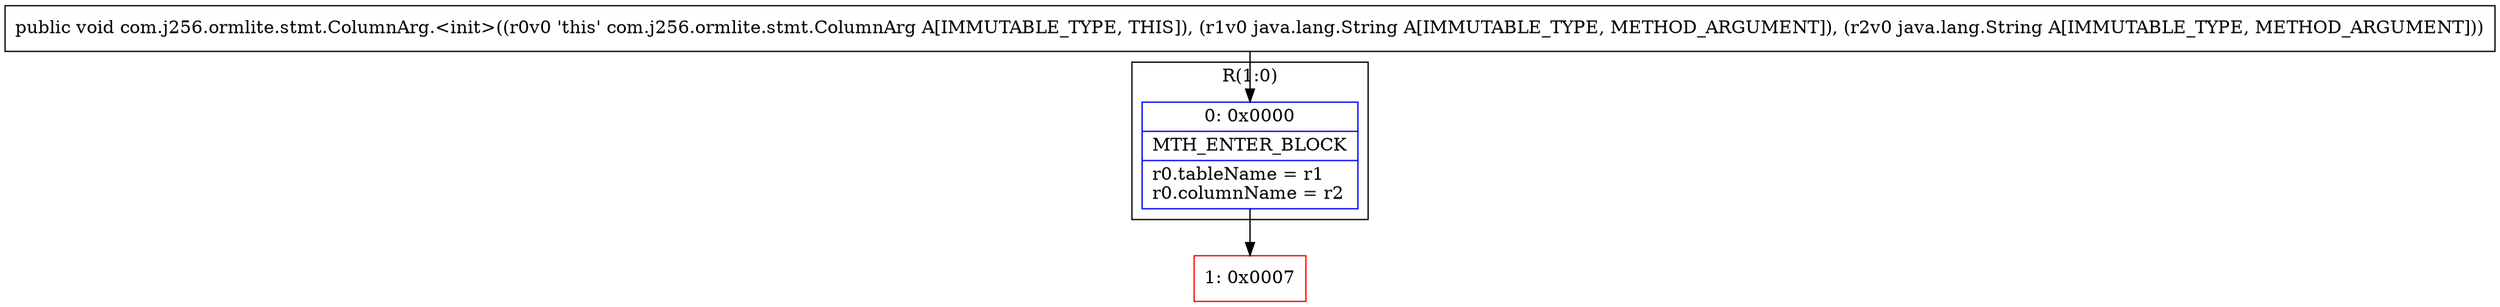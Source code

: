 digraph "CFG forcom.j256.ormlite.stmt.ColumnArg.\<init\>(Ljava\/lang\/String;Ljava\/lang\/String;)V" {
subgraph cluster_Region_1945921530 {
label = "R(1:0)";
node [shape=record,color=blue];
Node_0 [shape=record,label="{0\:\ 0x0000|MTH_ENTER_BLOCK\l|r0.tableName = r1\lr0.columnName = r2\l}"];
}
Node_1 [shape=record,color=red,label="{1\:\ 0x0007}"];
MethodNode[shape=record,label="{public void com.j256.ormlite.stmt.ColumnArg.\<init\>((r0v0 'this' com.j256.ormlite.stmt.ColumnArg A[IMMUTABLE_TYPE, THIS]), (r1v0 java.lang.String A[IMMUTABLE_TYPE, METHOD_ARGUMENT]), (r2v0 java.lang.String A[IMMUTABLE_TYPE, METHOD_ARGUMENT])) }"];
MethodNode -> Node_0;
Node_0 -> Node_1;
}

